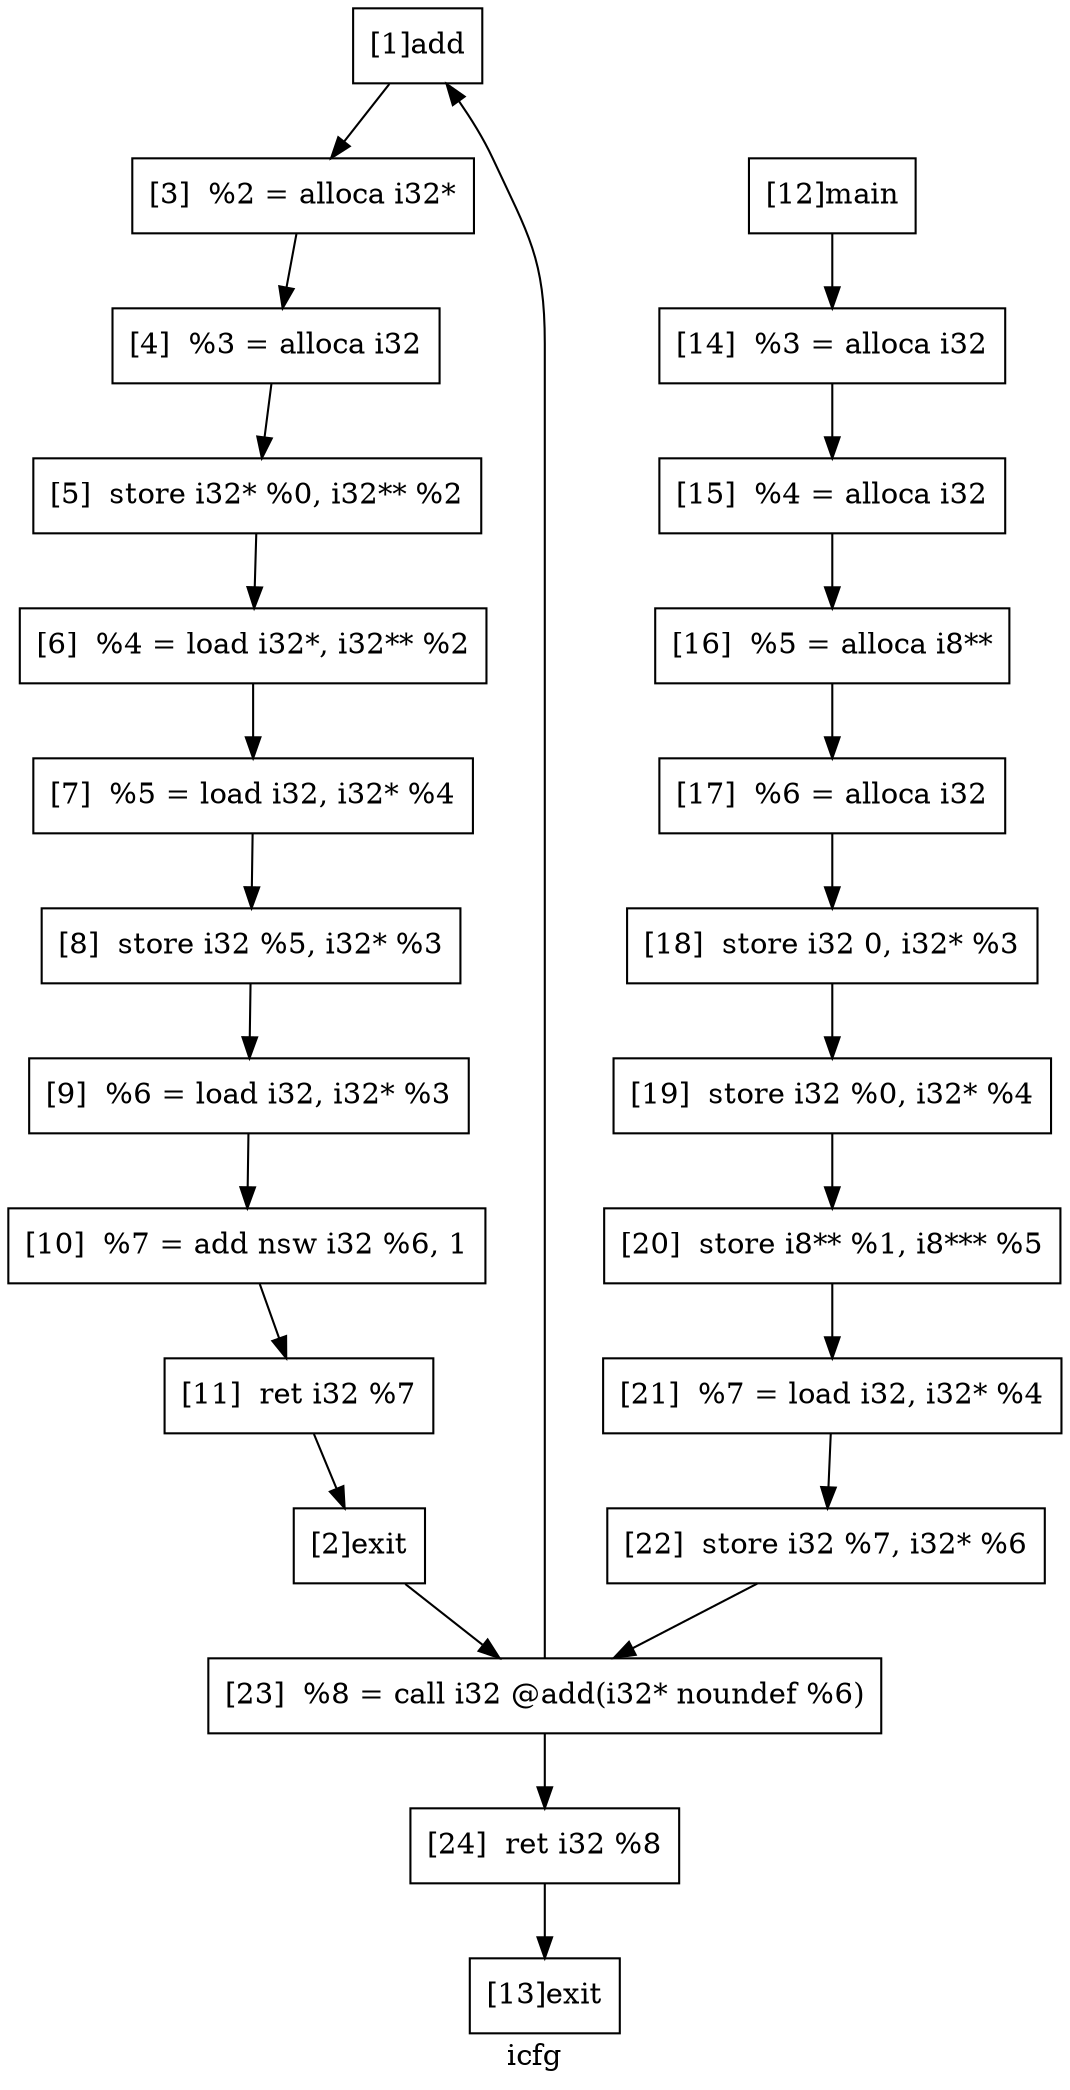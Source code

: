 digraph "icfg"{
	label="icfg";


	// Define the nodes
	N1 [shape=rectangle, color=black,label="[1]add"];
	N2 [shape=rectangle, color=black,label="[2]exit"];
	N3 [shape=rectangle, color=black,label="[3]  %2 = alloca i32*"];
	N4 [shape=rectangle, color=black,label="[4]  %3 = alloca i32"];
	N5 [shape=rectangle, color=black,label="[5]  store i32* %0, i32** %2"];
	N6 [shape=rectangle, color=black,label="[6]  %4 = load i32*, i32** %2"];
	N7 [shape=rectangle, color=black,label="[7]  %5 = load i32, i32* %4"];
	N8 [shape=rectangle, color=black,label="[8]  store i32 %5, i32* %3"];
	N9 [shape=rectangle, color=black,label="[9]  %6 = load i32, i32* %3"];
	N10 [shape=rectangle, color=black,label="[10]  %7 = add nsw i32 %6, 1"];
	N11 [shape=rectangle, color=black,label="[11]  ret i32 %7"];
	N12 [shape=rectangle, color=black,label="[12]main"];
	N13 [shape=rectangle, color=black,label="[13]exit"];
	N14 [shape=rectangle, color=black,label="[14]  %3 = alloca i32"];
	N15 [shape=rectangle, color=black,label="[15]  %4 = alloca i32"];
	N16 [shape=rectangle, color=black,label="[16]  %5 = alloca i8**"];
	N17 [shape=rectangle, color=black,label="[17]  %6 = alloca i32"];
	N18 [shape=rectangle, color=black,label="[18]  store i32 0, i32* %3"];
	N19 [shape=rectangle, color=black,label="[19]  store i32 %0, i32* %4"];
	N20 [shape=rectangle, color=black,label="[20]  store i8** %1, i8*** %5"];
	N21 [shape=rectangle, color=black,label="[21]  %7 = load i32, i32* %4"];
	N22 [shape=rectangle, color=black,label="[22]  store i32 %7, i32* %6"];
	N23 [shape=rectangle, color=black,label="[23]  %8 = call i32 @add(i32* noundef %6)"];
	N24 [shape=rectangle, color=black,label="[24]  ret i32 %8"];


	// Define the edges
	N1 -> N3[color=black,label=""];
	N2 -> N23[color=black,label=""];
	N3 -> N4[color=black,label=""];
	N4 -> N5[color=black,label=""];
	N5 -> N6[color=black,label=""];
	N6 -> N7[color=black,label=""];
	N7 -> N8[color=black,label=""];
	N8 -> N9[color=black,label=""];
	N9 -> N10[color=black,label=""];
	N10 -> N11[color=black,label=""];
	N11 -> N2[color=black,label=""];
	N12 -> N14[color=black,label=""];
	N14 -> N15[color=black,label=""];
	N15 -> N16[color=black,label=""];
	N16 -> N17[color=black,label=""];
	N17 -> N18[color=black,label=""];
	N18 -> N19[color=black,label=""];
	N19 -> N20[color=black,label=""];
	N20 -> N21[color=black,label=""];
	N21 -> N22[color=black,label=""];
	N22 -> N23[color=black,label=""];
	N23 -> N1[color=black,label=""];
	N23 -> N24[color=black,label=""];
	N24 -> N13[color=black,label=""];
}
